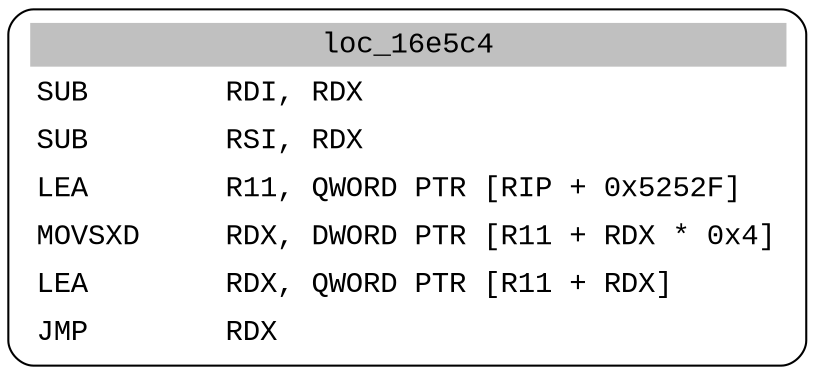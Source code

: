 digraph asm_graph {
1941 [
shape="Mrecord" fontname="Courier New"label =<<table border="0" cellborder="0" cellpadding="3"><tr><td align="center" colspan="2" bgcolor="grey">loc_16e5c4</td></tr><tr><td align="left">SUB        RDI, RDX</td></tr><tr><td align="left">SUB        RSI, RDX</td></tr><tr><td align="left">LEA        R11, QWORD PTR [RIP + 0x5252F]</td></tr><tr><td align="left">MOVSXD     RDX, DWORD PTR [R11 + RDX * 0x4]</td></tr><tr><td align="left">LEA        RDX, QWORD PTR [R11 + RDX]</td></tr><tr><td align="left">JMP        RDX</td></tr></table>> ];
}
